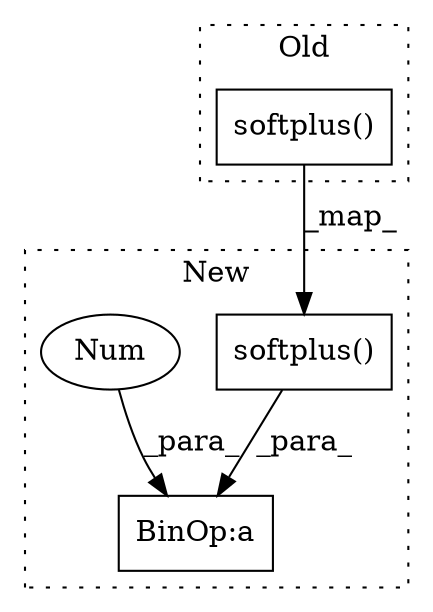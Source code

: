 digraph G {
subgraph cluster0 {
1 [label="softplus()" a="75" s="29644,29666" l="11,1" shape="box"];
label = "Old";
style="dotted";
}
subgraph cluster1 {
2 [label="softplus()" a="75" s="31827,31840" l="11,1" shape="box"];
3 [label="BinOp:a" a="82" s="32217" l="3" shape="box"];
4 [label="Num" a="76" s="32214" l="3" shape="ellipse"];
label = "New";
style="dotted";
}
1 -> 2 [label="_map_"];
2 -> 3 [label="_para_"];
4 -> 3 [label="_para_"];
}